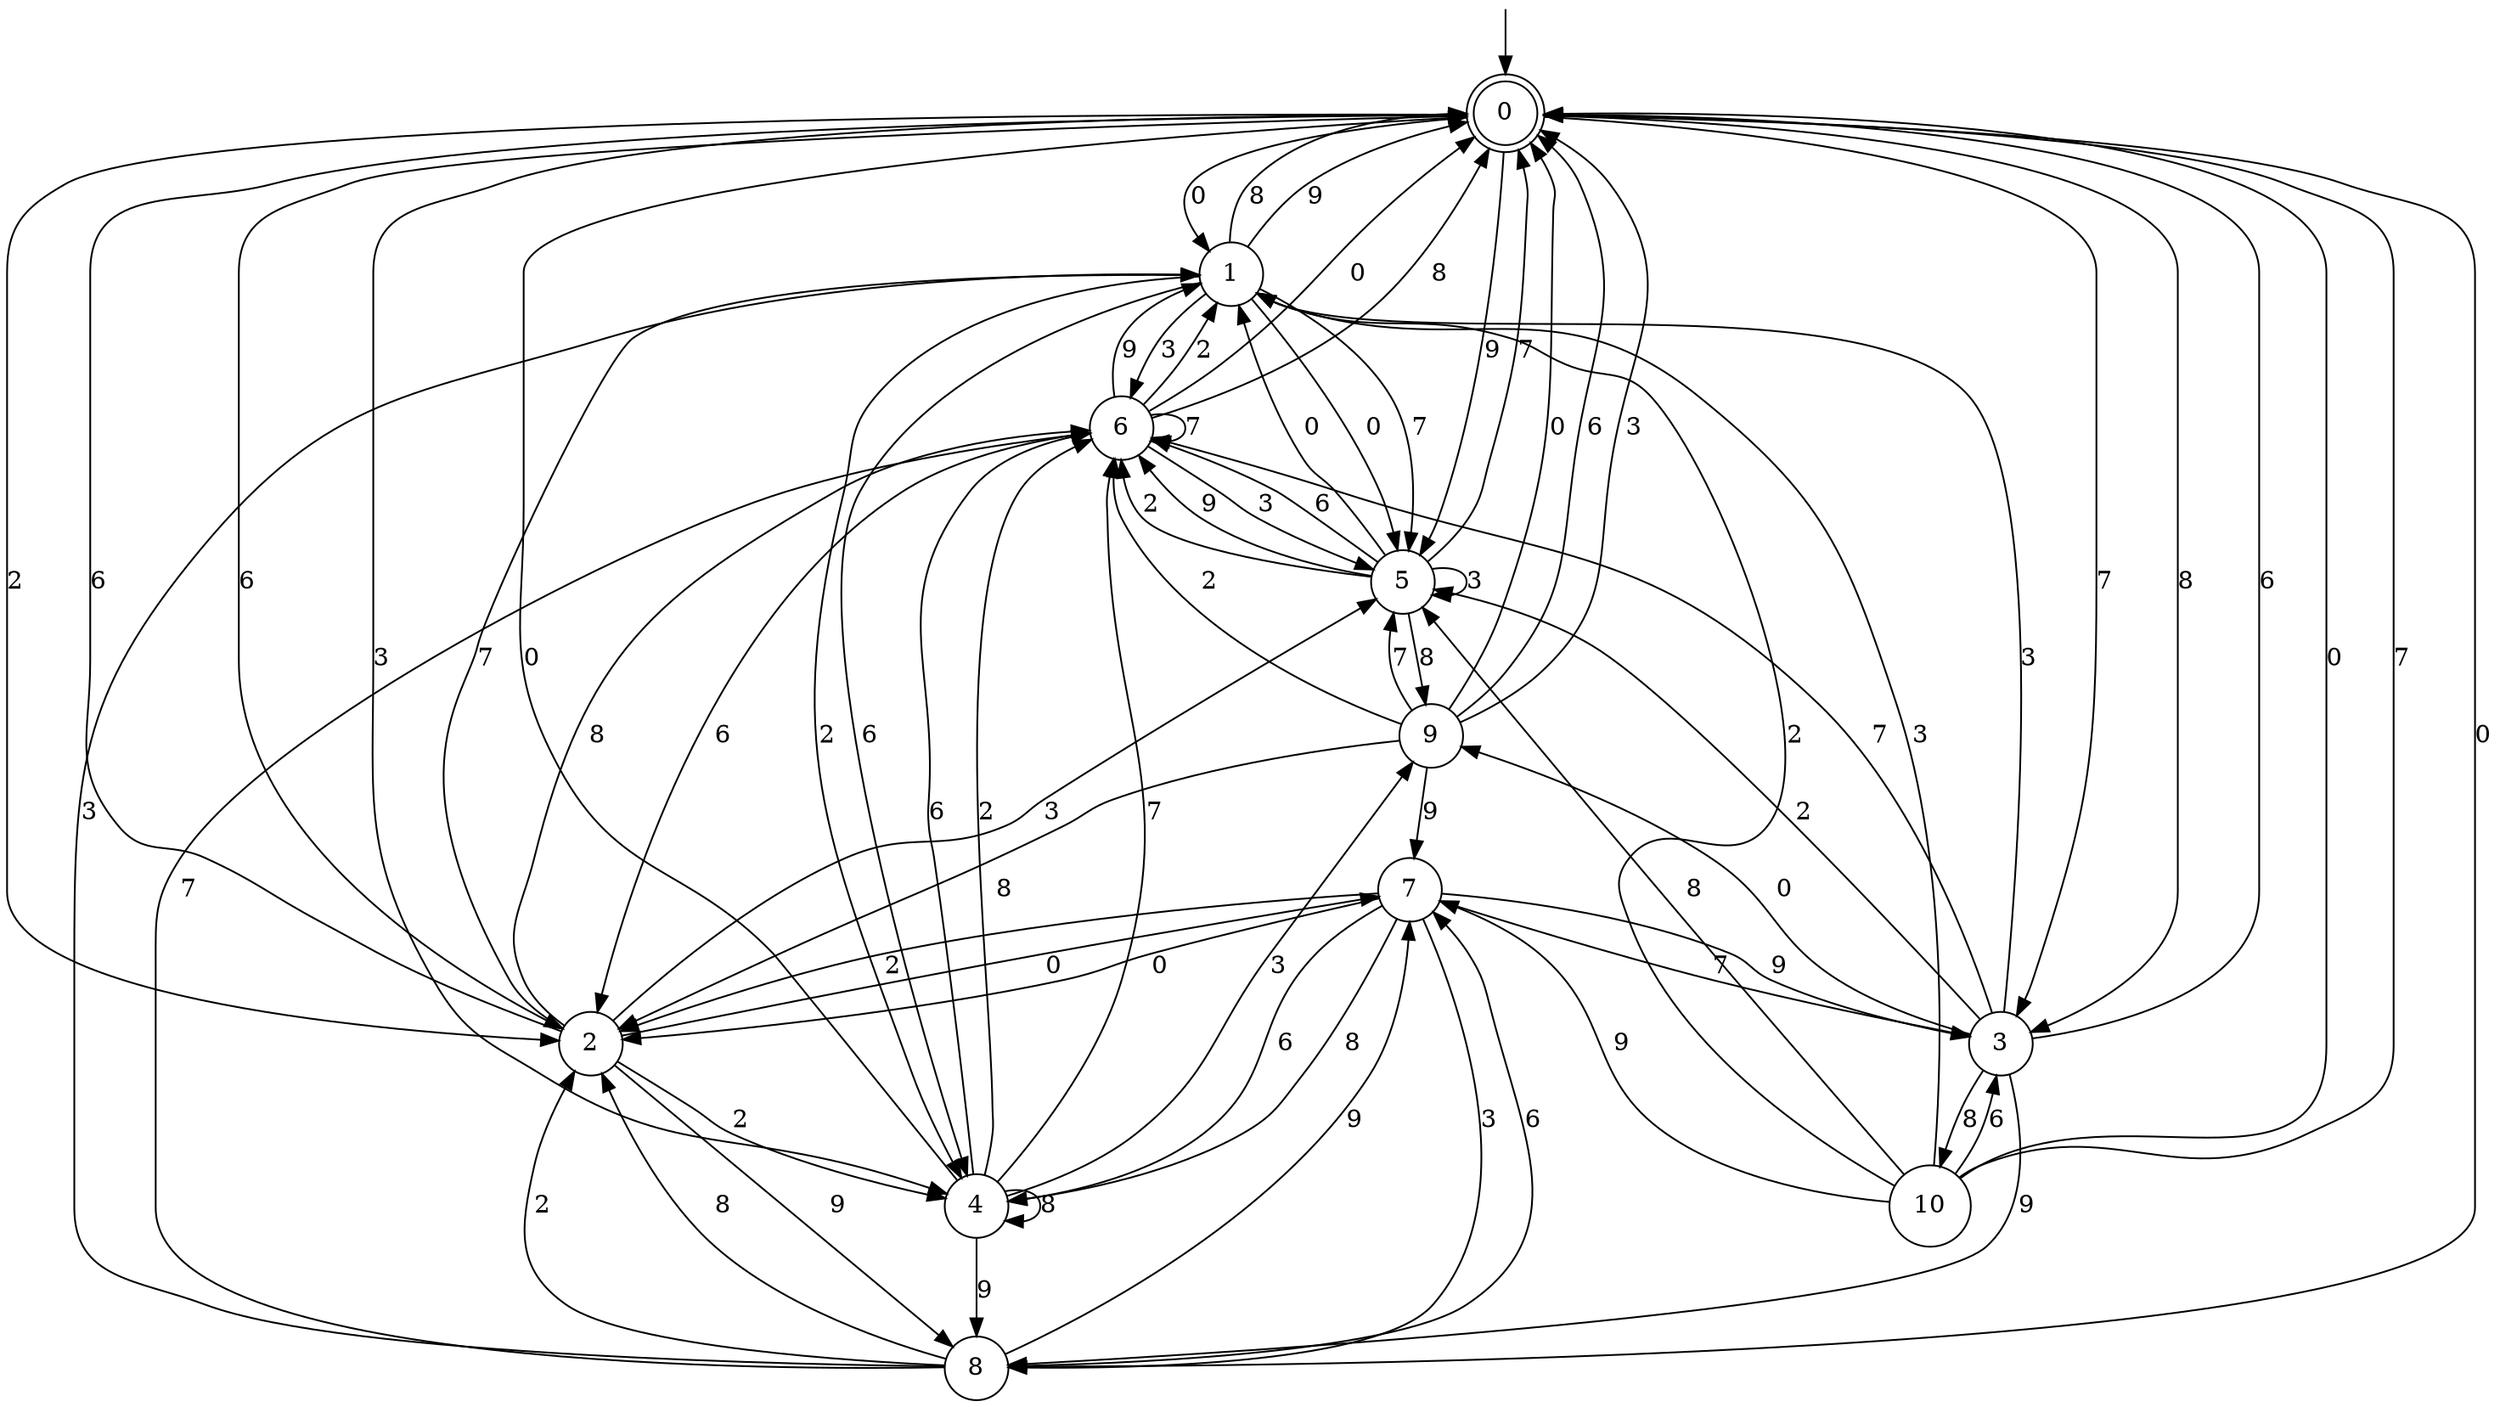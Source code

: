 digraph g {

	s0 [shape="doublecircle" label="0"];
	s1 [shape="circle" label="1"];
	s2 [shape="circle" label="2"];
	s3 [shape="circle" label="3"];
	s4 [shape="circle" label="4"];
	s5 [shape="circle" label="5"];
	s6 [shape="circle" label="6"];
	s7 [shape="circle" label="7"];
	s8 [shape="circle" label="8"];
	s9 [shape="circle" label="9"];
	s10 [shape="circle" label="10"];
	s0 -> s1 [label="0"];
	s0 -> s2 [label="6"];
	s0 -> s2 [label="2"];
	s0 -> s3 [label="7"];
	s0 -> s4 [label="3"];
	s0 -> s3 [label="8"];
	s0 -> s5 [label="9"];
	s1 -> s5 [label="0"];
	s1 -> s4 [label="6"];
	s1 -> s4 [label="2"];
	s1 -> s5 [label="7"];
	s1 -> s6 [label="3"];
	s1 -> s0 [label="8"];
	s1 -> s0 [label="9"];
	s2 -> s7 [label="0"];
	s2 -> s0 [label="6"];
	s2 -> s4 [label="2"];
	s2 -> s1 [label="7"];
	s2 -> s5 [label="3"];
	s2 -> s6 [label="8"];
	s2 -> s8 [label="9"];
	s3 -> s9 [label="0"];
	s3 -> s0 [label="6"];
	s3 -> s5 [label="2"];
	s3 -> s6 [label="7"];
	s3 -> s1 [label="3"];
	s3 -> s10 [label="8"];
	s3 -> s8 [label="9"];
	s4 -> s0 [label="0"];
	s4 -> s6 [label="6"];
	s4 -> s6 [label="2"];
	s4 -> s6 [label="7"];
	s4 -> s9 [label="3"];
	s4 -> s4 [label="8"];
	s4 -> s8 [label="9"];
	s5 -> s1 [label="0"];
	s5 -> s6 [label="6"];
	s5 -> s6 [label="2"];
	s5 -> s0 [label="7"];
	s5 -> s5 [label="3"];
	s5 -> s9 [label="8"];
	s5 -> s6 [label="9"];
	s6 -> s0 [label="0"];
	s6 -> s2 [label="6"];
	s6 -> s1 [label="2"];
	s6 -> s6 [label="7"];
	s6 -> s5 [label="3"];
	s6 -> s0 [label="8"];
	s6 -> s1 [label="9"];
	s7 -> s2 [label="0"];
	s7 -> s4 [label="6"];
	s7 -> s2 [label="2"];
	s7 -> s3 [label="7"];
	s7 -> s8 [label="3"];
	s7 -> s4 [label="8"];
	s7 -> s3 [label="9"];
	s8 -> s0 [label="0"];
	s8 -> s7 [label="6"];
	s8 -> s2 [label="2"];
	s8 -> s6 [label="7"];
	s8 -> s1 [label="3"];
	s8 -> s2 [label="8"];
	s8 -> s7 [label="9"];
	s9 -> s0 [label="0"];
	s9 -> s0 [label="6"];
	s9 -> s6 [label="2"];
	s9 -> s5 [label="7"];
	s9 -> s0 [label="3"];
	s9 -> s2 [label="8"];
	s9 -> s7 [label="9"];
	s10 -> s0 [label="0"];
	s10 -> s3 [label="6"];
	s10 -> s1 [label="2"];
	s10 -> s0 [label="7"];
	s10 -> s1 [label="3"];
	s10 -> s5 [label="8"];
	s10 -> s7 [label="9"];

__start0 [label="" shape="none" width="0" height="0"];
__start0 -> s0;

}

